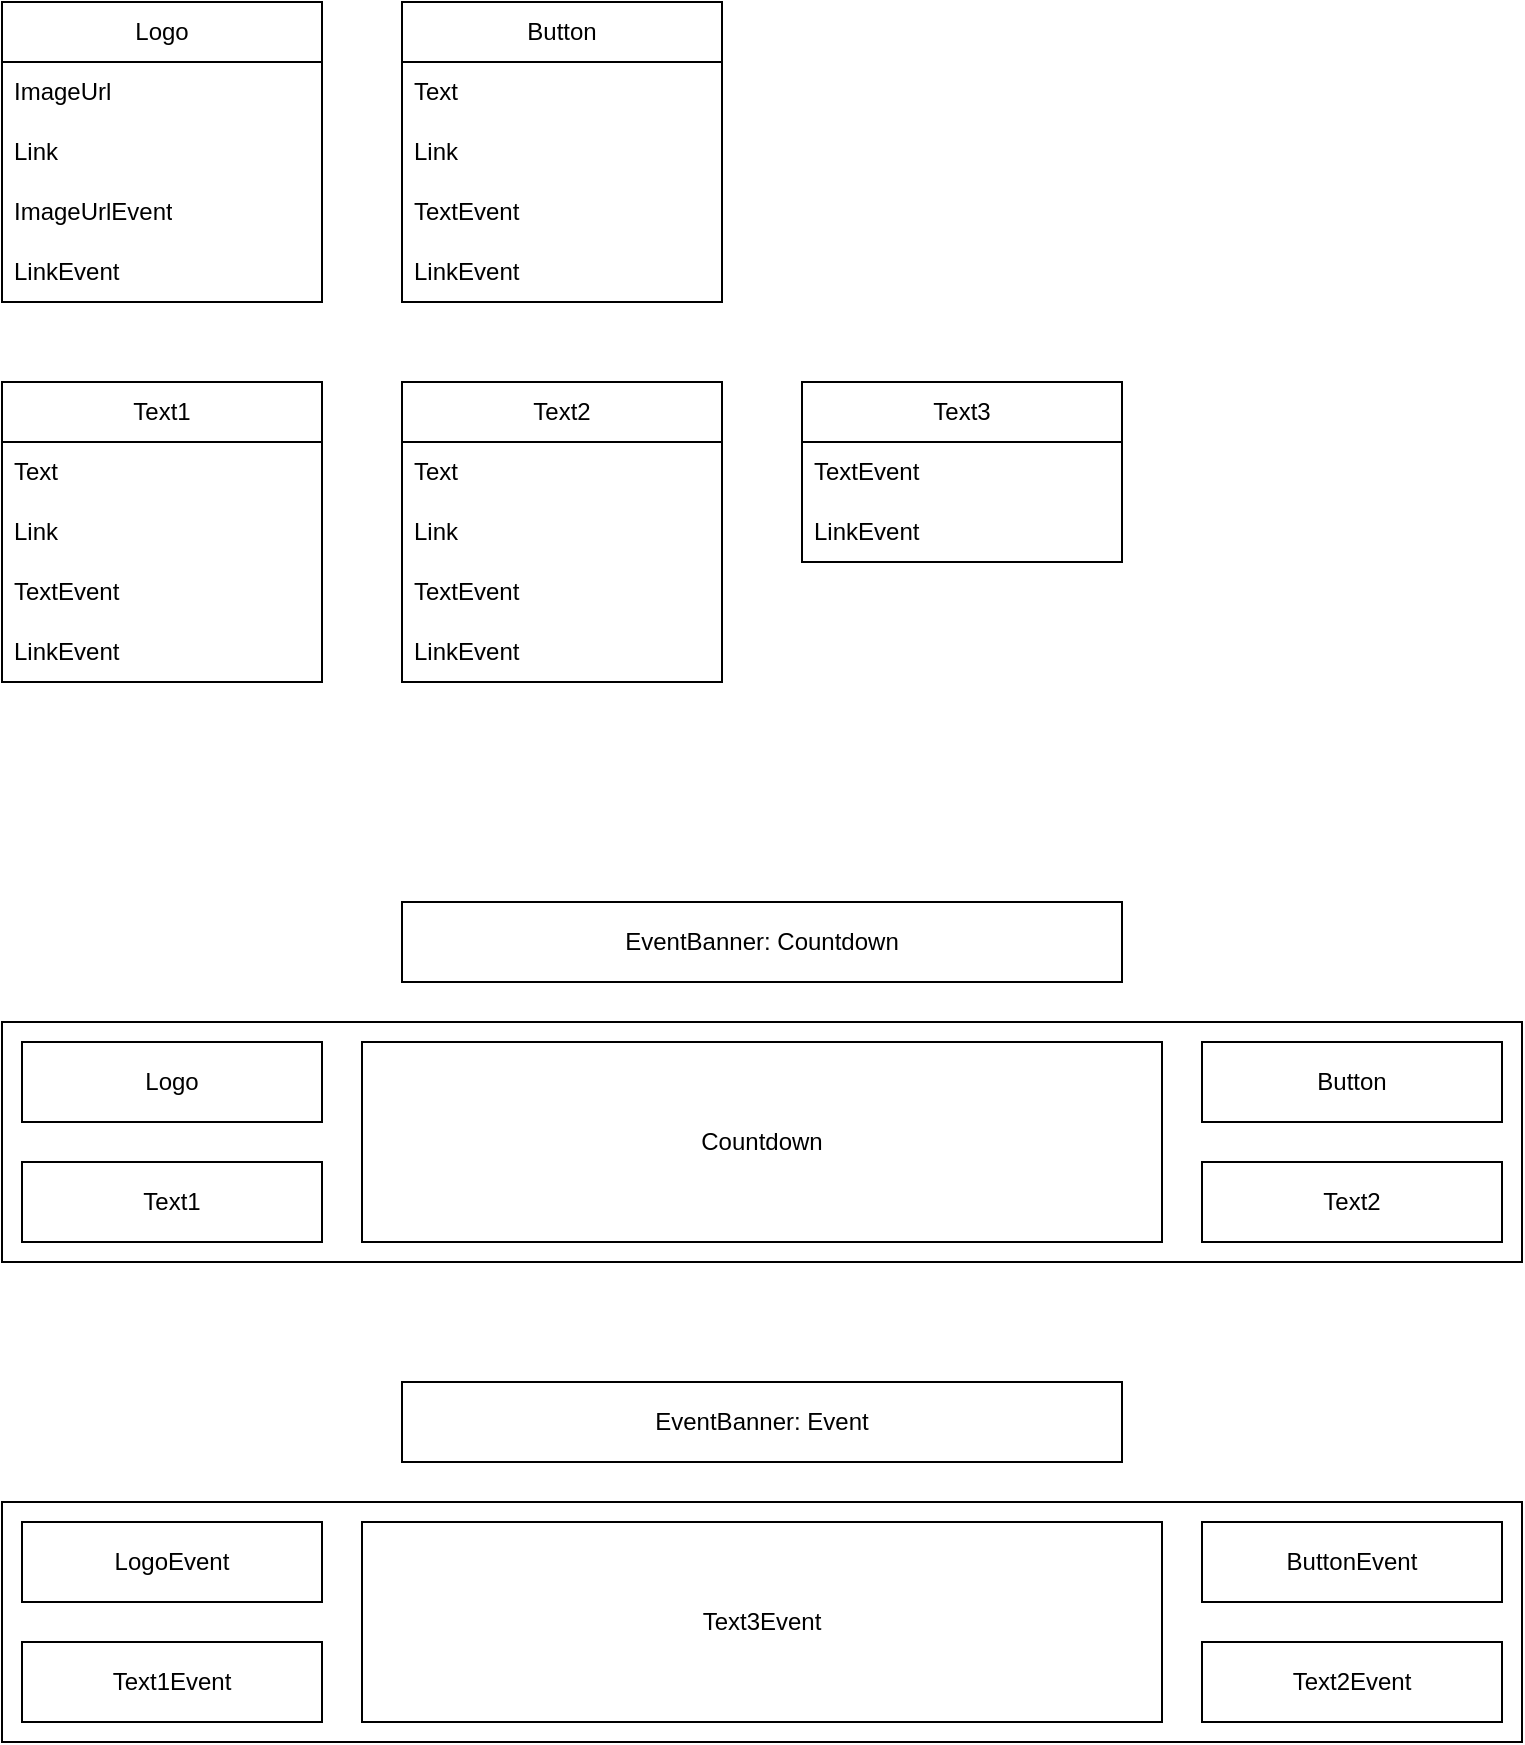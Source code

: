 <mxfile version="23.1.5" type="device">
  <diagram name="Seite-1" id="ZfyEGF94JMDMX9w-OANB">
    <mxGraphModel dx="1114" dy="809" grid="1" gridSize="10" guides="1" tooltips="1" connect="1" arrows="1" fold="1" page="1" pageScale="1" pageWidth="827" pageHeight="1169" math="0" shadow="0">
      <root>
        <mxCell id="0" />
        <mxCell id="1" parent="0" />
        <mxCell id="r6UFmnAkBnT6NCfMvLAi-1" value="" style="rounded=0;whiteSpace=wrap;html=1;" parent="1" vertex="1">
          <mxGeometry x="40" y="640" width="760" height="120" as="geometry" />
        </mxCell>
        <mxCell id="r6UFmnAkBnT6NCfMvLAi-3" value="Countdown" style="rounded=0;whiteSpace=wrap;html=1;" parent="1" vertex="1">
          <mxGeometry x="220" y="650" width="400" height="100" as="geometry" />
        </mxCell>
        <mxCell id="r6UFmnAkBnT6NCfMvLAi-4" value="Logo" style="rounded=0;whiteSpace=wrap;html=1;" parent="1" vertex="1">
          <mxGeometry x="50" y="650" width="150" height="40" as="geometry" />
        </mxCell>
        <mxCell id="r6UFmnAkBnT6NCfMvLAi-5" value="Text1" style="rounded=0;whiteSpace=wrap;html=1;" parent="1" vertex="1">
          <mxGeometry x="50" y="710" width="150" height="40" as="geometry" />
        </mxCell>
        <mxCell id="r6UFmnAkBnT6NCfMvLAi-8" style="edgeStyle=orthogonalEdgeStyle;rounded=0;orthogonalLoop=1;jettySize=auto;html=1;exitX=0.5;exitY=1;exitDx=0;exitDy=0;" parent="1" source="r6UFmnAkBnT6NCfMvLAi-5" target="r6UFmnAkBnT6NCfMvLAi-5" edge="1">
          <mxGeometry relative="1" as="geometry" />
        </mxCell>
        <mxCell id="r6UFmnAkBnT6NCfMvLAi-9" value="Button" style="rounded=0;whiteSpace=wrap;html=1;" parent="1" vertex="1">
          <mxGeometry x="640" y="650" width="150" height="40" as="geometry" />
        </mxCell>
        <mxCell id="r6UFmnAkBnT6NCfMvLAi-10" value="Text2" style="rounded=0;whiteSpace=wrap;html=1;" parent="1" vertex="1">
          <mxGeometry x="640" y="710" width="150" height="40" as="geometry" />
        </mxCell>
        <mxCell id="r6UFmnAkBnT6NCfMvLAi-11" style="edgeStyle=orthogonalEdgeStyle;rounded=0;orthogonalLoop=1;jettySize=auto;html=1;exitX=0.5;exitY=1;exitDx=0;exitDy=0;" parent="1" source="r6UFmnAkBnT6NCfMvLAi-10" target="r6UFmnAkBnT6NCfMvLAi-10" edge="1">
          <mxGeometry relative="1" as="geometry" />
        </mxCell>
        <mxCell id="r6UFmnAkBnT6NCfMvLAi-16" value="Logo" style="swimlane;fontStyle=0;childLayout=stackLayout;horizontal=1;startSize=30;horizontalStack=0;resizeParent=1;resizeParentMax=0;resizeLast=0;collapsible=1;marginBottom=0;whiteSpace=wrap;html=1;" parent="1" vertex="1">
          <mxGeometry x="40" y="130" width="160" height="150" as="geometry" />
        </mxCell>
        <mxCell id="r6UFmnAkBnT6NCfMvLAi-17" value="ImageUrl" style="text;strokeColor=none;fillColor=none;align=left;verticalAlign=middle;spacingLeft=4;spacingRight=4;overflow=hidden;points=[[0,0.5],[1,0.5]];portConstraint=eastwest;rotatable=0;whiteSpace=wrap;html=1;" parent="r6UFmnAkBnT6NCfMvLAi-16" vertex="1">
          <mxGeometry y="30" width="160" height="30" as="geometry" />
        </mxCell>
        <mxCell id="r6UFmnAkBnT6NCfMvLAi-18" value="Link" style="text;strokeColor=none;fillColor=none;align=left;verticalAlign=middle;spacingLeft=4;spacingRight=4;overflow=hidden;points=[[0,0.5],[1,0.5]];portConstraint=eastwest;rotatable=0;whiteSpace=wrap;html=1;" parent="r6UFmnAkBnT6NCfMvLAi-16" vertex="1">
          <mxGeometry y="60" width="160" height="30" as="geometry" />
        </mxCell>
        <mxCell id="r6UFmnAkBnT6NCfMvLAi-45" value="ImageUrlEvent" style="text;strokeColor=none;fillColor=none;align=left;verticalAlign=middle;spacingLeft=4;spacingRight=4;overflow=hidden;points=[[0,0.5],[1,0.5]];portConstraint=eastwest;rotatable=0;whiteSpace=wrap;html=1;" parent="r6UFmnAkBnT6NCfMvLAi-16" vertex="1">
          <mxGeometry y="90" width="160" height="30" as="geometry" />
        </mxCell>
        <mxCell id="r6UFmnAkBnT6NCfMvLAi-46" value="LinkEvent" style="text;strokeColor=none;fillColor=none;align=left;verticalAlign=middle;spacingLeft=4;spacingRight=4;overflow=hidden;points=[[0,0.5],[1,0.5]];portConstraint=eastwest;rotatable=0;whiteSpace=wrap;html=1;" parent="r6UFmnAkBnT6NCfMvLAi-16" vertex="1">
          <mxGeometry y="120" width="160" height="30" as="geometry" />
        </mxCell>
        <mxCell id="r6UFmnAkBnT6NCfMvLAi-20" value="Text1" style="swimlane;fontStyle=0;childLayout=stackLayout;horizontal=1;startSize=30;horizontalStack=0;resizeParent=1;resizeParentMax=0;resizeLast=0;collapsible=1;marginBottom=0;whiteSpace=wrap;html=1;" parent="1" vertex="1">
          <mxGeometry x="40" y="320" width="160" height="150" as="geometry" />
        </mxCell>
        <mxCell id="r6UFmnAkBnT6NCfMvLAi-21" value="Text" style="text;strokeColor=none;fillColor=none;align=left;verticalAlign=middle;spacingLeft=4;spacingRight=4;overflow=hidden;points=[[0,0.5],[1,0.5]];portConstraint=eastwest;rotatable=0;whiteSpace=wrap;html=1;" parent="r6UFmnAkBnT6NCfMvLAi-20" vertex="1">
          <mxGeometry y="30" width="160" height="30" as="geometry" />
        </mxCell>
        <mxCell id="r6UFmnAkBnT6NCfMvLAi-22" value="Link" style="text;strokeColor=none;fillColor=none;align=left;verticalAlign=middle;spacingLeft=4;spacingRight=4;overflow=hidden;points=[[0,0.5],[1,0.5]];portConstraint=eastwest;rotatable=0;whiteSpace=wrap;html=1;" parent="r6UFmnAkBnT6NCfMvLAi-20" vertex="1">
          <mxGeometry y="60" width="160" height="30" as="geometry" />
        </mxCell>
        <mxCell id="r6UFmnAkBnT6NCfMvLAi-23" value="TextEvent" style="text;strokeColor=none;fillColor=none;align=left;verticalAlign=middle;spacingLeft=4;spacingRight=4;overflow=hidden;points=[[0,0.5],[1,0.5]];portConstraint=eastwest;rotatable=0;whiteSpace=wrap;html=1;" parent="r6UFmnAkBnT6NCfMvLAi-20" vertex="1">
          <mxGeometry y="90" width="160" height="30" as="geometry" />
        </mxCell>
        <mxCell id="r6UFmnAkBnT6NCfMvLAi-32" value="LinkEvent" style="text;strokeColor=none;fillColor=none;align=left;verticalAlign=middle;spacingLeft=4;spacingRight=4;overflow=hidden;points=[[0,0.5],[1,0.5]];portConstraint=eastwest;rotatable=0;whiteSpace=wrap;html=1;" parent="r6UFmnAkBnT6NCfMvLAi-20" vertex="1">
          <mxGeometry y="120" width="160" height="30" as="geometry" />
        </mxCell>
        <mxCell id="r6UFmnAkBnT6NCfMvLAi-33" value="Text2" style="swimlane;fontStyle=0;childLayout=stackLayout;horizontal=1;startSize=30;horizontalStack=0;resizeParent=1;resizeParentMax=0;resizeLast=0;collapsible=1;marginBottom=0;whiteSpace=wrap;html=1;" parent="1" vertex="1">
          <mxGeometry x="240" y="320" width="160" height="150" as="geometry" />
        </mxCell>
        <mxCell id="r6UFmnAkBnT6NCfMvLAi-34" value="Text" style="text;strokeColor=none;fillColor=none;align=left;verticalAlign=middle;spacingLeft=4;spacingRight=4;overflow=hidden;points=[[0,0.5],[1,0.5]];portConstraint=eastwest;rotatable=0;whiteSpace=wrap;html=1;" parent="r6UFmnAkBnT6NCfMvLAi-33" vertex="1">
          <mxGeometry y="30" width="160" height="30" as="geometry" />
        </mxCell>
        <mxCell id="r6UFmnAkBnT6NCfMvLAi-35" value="Link" style="text;strokeColor=none;fillColor=none;align=left;verticalAlign=middle;spacingLeft=4;spacingRight=4;overflow=hidden;points=[[0,0.5],[1,0.5]];portConstraint=eastwest;rotatable=0;whiteSpace=wrap;html=1;" parent="r6UFmnAkBnT6NCfMvLAi-33" vertex="1">
          <mxGeometry y="60" width="160" height="30" as="geometry" />
        </mxCell>
        <mxCell id="r6UFmnAkBnT6NCfMvLAi-36" value="TextEvent" style="text;strokeColor=none;fillColor=none;align=left;verticalAlign=middle;spacingLeft=4;spacingRight=4;overflow=hidden;points=[[0,0.5],[1,0.5]];portConstraint=eastwest;rotatable=0;whiteSpace=wrap;html=1;" parent="r6UFmnAkBnT6NCfMvLAi-33" vertex="1">
          <mxGeometry y="90" width="160" height="30" as="geometry" />
        </mxCell>
        <mxCell id="r6UFmnAkBnT6NCfMvLAi-37" value="LinkEvent" style="text;strokeColor=none;fillColor=none;align=left;verticalAlign=middle;spacingLeft=4;spacingRight=4;overflow=hidden;points=[[0,0.5],[1,0.5]];portConstraint=eastwest;rotatable=0;whiteSpace=wrap;html=1;" parent="r6UFmnAkBnT6NCfMvLAi-33" vertex="1">
          <mxGeometry y="120" width="160" height="30" as="geometry" />
        </mxCell>
        <mxCell id="r6UFmnAkBnT6NCfMvLAi-38" value="Button" style="swimlane;fontStyle=0;childLayout=stackLayout;horizontal=1;startSize=30;horizontalStack=0;resizeParent=1;resizeParentMax=0;resizeLast=0;collapsible=1;marginBottom=0;whiteSpace=wrap;html=1;" parent="1" vertex="1">
          <mxGeometry x="240" y="130" width="160" height="150" as="geometry" />
        </mxCell>
        <mxCell id="r6UFmnAkBnT6NCfMvLAi-39" value="Text" style="text;strokeColor=none;fillColor=none;align=left;verticalAlign=middle;spacingLeft=4;spacingRight=4;overflow=hidden;points=[[0,0.5],[1,0.5]];portConstraint=eastwest;rotatable=0;whiteSpace=wrap;html=1;" parent="r6UFmnAkBnT6NCfMvLAi-38" vertex="1">
          <mxGeometry y="30" width="160" height="30" as="geometry" />
        </mxCell>
        <mxCell id="r6UFmnAkBnT6NCfMvLAi-40" value="Link" style="text;strokeColor=none;fillColor=none;align=left;verticalAlign=middle;spacingLeft=4;spacingRight=4;overflow=hidden;points=[[0,0.5],[1,0.5]];portConstraint=eastwest;rotatable=0;whiteSpace=wrap;html=1;" parent="r6UFmnAkBnT6NCfMvLAi-38" vertex="1">
          <mxGeometry y="60" width="160" height="30" as="geometry" />
        </mxCell>
        <mxCell id="r6UFmnAkBnT6NCfMvLAi-41" value="TextEvent" style="text;strokeColor=none;fillColor=none;align=left;verticalAlign=middle;spacingLeft=4;spacingRight=4;overflow=hidden;points=[[0,0.5],[1,0.5]];portConstraint=eastwest;rotatable=0;whiteSpace=wrap;html=1;" parent="r6UFmnAkBnT6NCfMvLAi-38" vertex="1">
          <mxGeometry y="90" width="160" height="30" as="geometry" />
        </mxCell>
        <mxCell id="r6UFmnAkBnT6NCfMvLAi-42" value="LinkEvent" style="text;strokeColor=none;fillColor=none;align=left;verticalAlign=middle;spacingLeft=4;spacingRight=4;overflow=hidden;points=[[0,0.5],[1,0.5]];portConstraint=eastwest;rotatable=0;whiteSpace=wrap;html=1;" parent="r6UFmnAkBnT6NCfMvLAi-38" vertex="1">
          <mxGeometry y="120" width="160" height="30" as="geometry" />
        </mxCell>
        <mxCell id="r6UFmnAkBnT6NCfMvLAi-43" value="EventBanner: Countdown" style="rounded=0;whiteSpace=wrap;html=1;" parent="1" vertex="1">
          <mxGeometry x="240" y="580" width="360" height="40" as="geometry" />
        </mxCell>
        <mxCell id="r6UFmnAkBnT6NCfMvLAi-44" value="EventBanner: Event" style="rounded=0;whiteSpace=wrap;html=1;" parent="1" vertex="1">
          <mxGeometry x="240" y="820" width="360" height="40" as="geometry" />
        </mxCell>
        <mxCell id="r6UFmnAkBnT6NCfMvLAi-47" value="Text3" style="swimlane;fontStyle=0;childLayout=stackLayout;horizontal=1;startSize=30;horizontalStack=0;resizeParent=1;resizeParentMax=0;resizeLast=0;collapsible=1;marginBottom=0;whiteSpace=wrap;html=1;" parent="1" vertex="1">
          <mxGeometry x="440" y="320" width="160" height="90" as="geometry" />
        </mxCell>
        <mxCell id="r6UFmnAkBnT6NCfMvLAi-50" value="TextEvent" style="text;strokeColor=none;fillColor=none;align=left;verticalAlign=middle;spacingLeft=4;spacingRight=4;overflow=hidden;points=[[0,0.5],[1,0.5]];portConstraint=eastwest;rotatable=0;whiteSpace=wrap;html=1;" parent="r6UFmnAkBnT6NCfMvLAi-47" vertex="1">
          <mxGeometry y="30" width="160" height="30" as="geometry" />
        </mxCell>
        <mxCell id="r6UFmnAkBnT6NCfMvLAi-51" value="LinkEvent" style="text;strokeColor=none;fillColor=none;align=left;verticalAlign=middle;spacingLeft=4;spacingRight=4;overflow=hidden;points=[[0,0.5],[1,0.5]];portConstraint=eastwest;rotatable=0;whiteSpace=wrap;html=1;" parent="r6UFmnAkBnT6NCfMvLAi-47" vertex="1">
          <mxGeometry y="60" width="160" height="30" as="geometry" />
        </mxCell>
        <mxCell id="r6UFmnAkBnT6NCfMvLAi-52" value="" style="rounded=0;whiteSpace=wrap;html=1;" parent="1" vertex="1">
          <mxGeometry x="40" y="880" width="760" height="120" as="geometry" />
        </mxCell>
        <mxCell id="r6UFmnAkBnT6NCfMvLAi-53" value="Text3Event" style="rounded=0;whiteSpace=wrap;html=1;" parent="1" vertex="1">
          <mxGeometry x="220" y="890" width="400" height="100" as="geometry" />
        </mxCell>
        <mxCell id="r6UFmnAkBnT6NCfMvLAi-54" value="LogoEvent" style="rounded=0;whiteSpace=wrap;html=1;" parent="1" vertex="1">
          <mxGeometry x="50" y="890" width="150" height="40" as="geometry" />
        </mxCell>
        <mxCell id="r6UFmnAkBnT6NCfMvLAi-55" value="Text1Event" style="rounded=0;whiteSpace=wrap;html=1;" parent="1" vertex="1">
          <mxGeometry x="50" y="950" width="150" height="40" as="geometry" />
        </mxCell>
        <mxCell id="r6UFmnAkBnT6NCfMvLAi-56" style="edgeStyle=orthogonalEdgeStyle;rounded=0;orthogonalLoop=1;jettySize=auto;html=1;exitX=0.5;exitY=1;exitDx=0;exitDy=0;" parent="1" source="r6UFmnAkBnT6NCfMvLAi-55" target="r6UFmnAkBnT6NCfMvLAi-55" edge="1">
          <mxGeometry relative="1" as="geometry" />
        </mxCell>
        <mxCell id="r6UFmnAkBnT6NCfMvLAi-57" value="ButtonEvent" style="rounded=0;whiteSpace=wrap;html=1;" parent="1" vertex="1">
          <mxGeometry x="640" y="890" width="150" height="40" as="geometry" />
        </mxCell>
        <mxCell id="r6UFmnAkBnT6NCfMvLAi-58" value="Text2Event" style="rounded=0;whiteSpace=wrap;html=1;" parent="1" vertex="1">
          <mxGeometry x="640" y="950" width="150" height="40" as="geometry" />
        </mxCell>
        <mxCell id="r6UFmnAkBnT6NCfMvLAi-59" style="edgeStyle=orthogonalEdgeStyle;rounded=0;orthogonalLoop=1;jettySize=auto;html=1;exitX=0.5;exitY=1;exitDx=0;exitDy=0;" parent="1" source="r6UFmnAkBnT6NCfMvLAi-58" target="r6UFmnAkBnT6NCfMvLAi-58" edge="1">
          <mxGeometry relative="1" as="geometry" />
        </mxCell>
      </root>
    </mxGraphModel>
  </diagram>
</mxfile>

